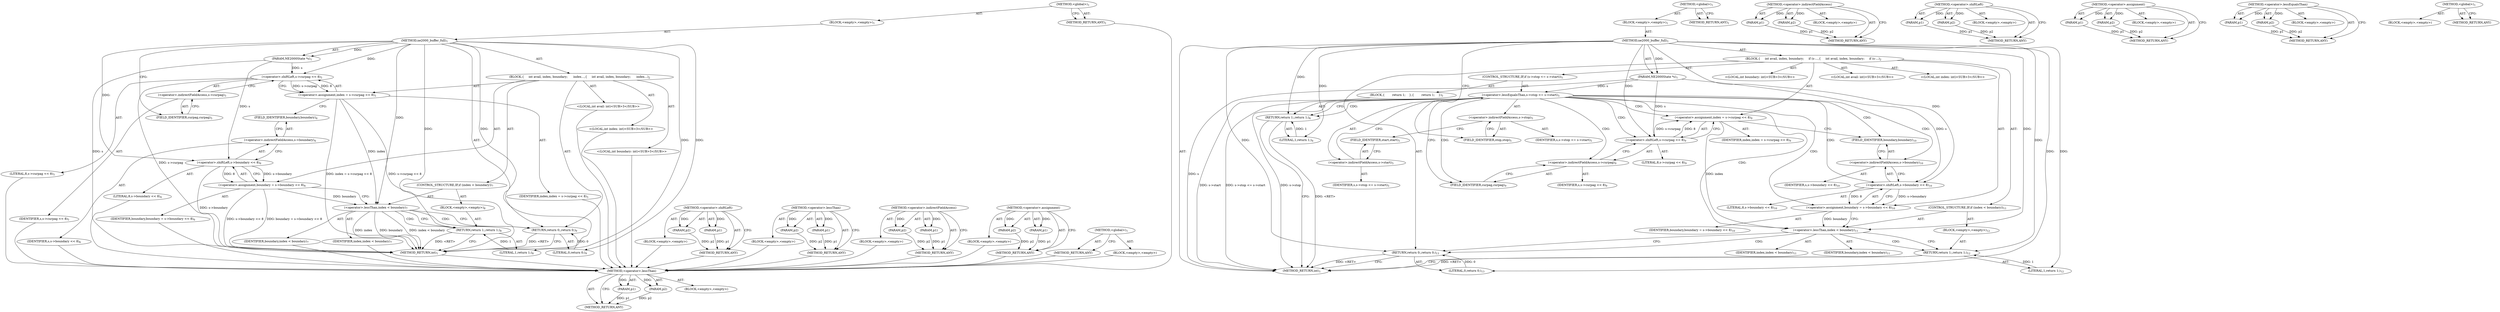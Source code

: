 digraph "&lt;global&gt;" {
vulnerable_6 [label=<(METHOD,&lt;global&gt;)<SUB>1</SUB>>];
vulnerable_7 [label=<(BLOCK,&lt;empty&gt;,&lt;empty&gt;)<SUB>1</SUB>>];
vulnerable_8 [label=<(METHOD,ne2000_buffer_full)<SUB>1</SUB>>];
vulnerable_9 [label=<(PARAM,NE2000State *s)<SUB>1</SUB>>];
vulnerable_10 [label=<(BLOCK,{
     int avail, index, boundary;
 
     index...,{
     int avail, index, boundary;
 
     index...)<SUB>2</SUB>>];
vulnerable_11 [label="<(LOCAL,int avail: int)<SUB>3</SUB>>"];
vulnerable_12 [label="<(LOCAL,int index: int)<SUB>3</SUB>>"];
vulnerable_13 [label="<(LOCAL,int boundary: int)<SUB>3</SUB>>"];
vulnerable_14 [label=<(&lt;operator&gt;.assignment,index = s-&gt;curpag &lt;&lt; 8)<SUB>5</SUB>>];
vulnerable_15 [label=<(IDENTIFIER,index,index = s-&gt;curpag &lt;&lt; 8)<SUB>5</SUB>>];
vulnerable_16 [label=<(&lt;operator&gt;.shiftLeft,s-&gt;curpag &lt;&lt; 8)<SUB>5</SUB>>];
vulnerable_17 [label=<(&lt;operator&gt;.indirectFieldAccess,s-&gt;curpag)<SUB>5</SUB>>];
vulnerable_18 [label=<(IDENTIFIER,s,s-&gt;curpag &lt;&lt; 8)<SUB>5</SUB>>];
vulnerable_19 [label=<(FIELD_IDENTIFIER,curpag,curpag)<SUB>5</SUB>>];
vulnerable_20 [label=<(LITERAL,8,s-&gt;curpag &lt;&lt; 8)<SUB>5</SUB>>];
vulnerable_21 [label=<(&lt;operator&gt;.assignment,boundary = s-&gt;boundary &lt;&lt; 8)<SUB>6</SUB>>];
vulnerable_22 [label=<(IDENTIFIER,boundary,boundary = s-&gt;boundary &lt;&lt; 8)<SUB>6</SUB>>];
vulnerable_23 [label=<(&lt;operator&gt;.shiftLeft,s-&gt;boundary &lt;&lt; 8)<SUB>6</SUB>>];
vulnerable_24 [label=<(&lt;operator&gt;.indirectFieldAccess,s-&gt;boundary)<SUB>6</SUB>>];
vulnerable_25 [label=<(IDENTIFIER,s,s-&gt;boundary &lt;&lt; 8)<SUB>6</SUB>>];
vulnerable_26 [label=<(FIELD_IDENTIFIER,boundary,boundary)<SUB>6</SUB>>];
vulnerable_27 [label=<(LITERAL,8,s-&gt;boundary &lt;&lt; 8)<SUB>6</SUB>>];
vulnerable_28 [label=<(CONTROL_STRUCTURE,IF,if (index &lt; boundary))<SUB>7</SUB>>];
vulnerable_29 [label=<(&lt;operator&gt;.lessThan,index &lt; boundary)<SUB>7</SUB>>];
vulnerable_30 [label=<(IDENTIFIER,index,index &lt; boundary)<SUB>7</SUB>>];
vulnerable_31 [label=<(IDENTIFIER,boundary,index &lt; boundary)<SUB>7</SUB>>];
vulnerable_32 [label=<(BLOCK,&lt;empty&gt;,&lt;empty&gt;)<SUB>8</SUB>>];
vulnerable_33 [label=<(RETURN,return 1;,return 1;)<SUB>8</SUB>>];
vulnerable_34 [label=<(LITERAL,1,return 1;)<SUB>8</SUB>>];
vulnerable_35 [label=<(RETURN,return 0;,return 0;)<SUB>9</SUB>>];
vulnerable_36 [label=<(LITERAL,0,return 0;)<SUB>9</SUB>>];
vulnerable_37 [label=<(METHOD_RETURN,int)<SUB>1</SUB>>];
vulnerable_39 [label=<(METHOD_RETURN,ANY)<SUB>1</SUB>>];
vulnerable_61 [label=<(METHOD,&lt;operator&gt;.shiftLeft)>];
vulnerable_62 [label=<(PARAM,p1)>];
vulnerable_63 [label=<(PARAM,p2)>];
vulnerable_64 [label=<(BLOCK,&lt;empty&gt;,&lt;empty&gt;)>];
vulnerable_65 [label=<(METHOD_RETURN,ANY)>];
vulnerable_71 [label=<(METHOD,&lt;operator&gt;.lessThan)>];
vulnerable_72 [label=<(PARAM,p1)>];
vulnerable_73 [label=<(PARAM,p2)>];
vulnerable_74 [label=<(BLOCK,&lt;empty&gt;,&lt;empty&gt;)>];
vulnerable_75 [label=<(METHOD_RETURN,ANY)>];
vulnerable_66 [label=<(METHOD,&lt;operator&gt;.indirectFieldAccess)>];
vulnerable_67 [label=<(PARAM,p1)>];
vulnerable_68 [label=<(PARAM,p2)>];
vulnerable_69 [label=<(BLOCK,&lt;empty&gt;,&lt;empty&gt;)>];
vulnerable_70 [label=<(METHOD_RETURN,ANY)>];
vulnerable_56 [label=<(METHOD,&lt;operator&gt;.assignment)>];
vulnerable_57 [label=<(PARAM,p1)>];
vulnerable_58 [label=<(PARAM,p2)>];
vulnerable_59 [label=<(BLOCK,&lt;empty&gt;,&lt;empty&gt;)>];
vulnerable_60 [label=<(METHOD_RETURN,ANY)>];
vulnerable_50 [label=<(METHOD,&lt;global&gt;)<SUB>1</SUB>>];
vulnerable_51 [label=<(BLOCK,&lt;empty&gt;,&lt;empty&gt;)>];
vulnerable_52 [label=<(METHOD_RETURN,ANY)>];
fixed_87 [label=<(METHOD,&lt;operator&gt;.lessThan)>];
fixed_88 [label=<(PARAM,p1)>];
fixed_89 [label=<(PARAM,p2)>];
fixed_90 [label=<(BLOCK,&lt;empty&gt;,&lt;empty&gt;)>];
fixed_91 [label=<(METHOD_RETURN,ANY)>];
fixed_6 [label=<(METHOD,&lt;global&gt;)<SUB>1</SUB>>];
fixed_7 [label=<(BLOCK,&lt;empty&gt;,&lt;empty&gt;)<SUB>1</SUB>>];
fixed_8 [label=<(METHOD,ne2000_buffer_full)<SUB>1</SUB>>];
fixed_9 [label=<(PARAM,NE2000State *s)<SUB>1</SUB>>];
fixed_10 [label=<(BLOCK,{
     int avail, index, boundary;
 
    if (s-...,{
     int avail, index, boundary;
 
    if (s-...)<SUB>2</SUB>>];
fixed_11 [label="<(LOCAL,int avail: int)<SUB>3</SUB>>"];
fixed_12 [label="<(LOCAL,int index: int)<SUB>3</SUB>>"];
fixed_13 [label="<(LOCAL,int boundary: int)<SUB>3</SUB>>"];
fixed_14 [label=<(CONTROL_STRUCTURE,IF,if (s-&gt;stop &lt;= s-&gt;start))<SUB>5</SUB>>];
fixed_15 [label=<(&lt;operator&gt;.lessEqualsThan,s-&gt;stop &lt;= s-&gt;start)<SUB>5</SUB>>];
fixed_16 [label=<(&lt;operator&gt;.indirectFieldAccess,s-&gt;stop)<SUB>5</SUB>>];
fixed_17 [label=<(IDENTIFIER,s,s-&gt;stop &lt;= s-&gt;start)<SUB>5</SUB>>];
fixed_18 [label=<(FIELD_IDENTIFIER,stop,stop)<SUB>5</SUB>>];
fixed_19 [label=<(&lt;operator&gt;.indirectFieldAccess,s-&gt;start)<SUB>5</SUB>>];
fixed_20 [label=<(IDENTIFIER,s,s-&gt;stop &lt;= s-&gt;start)<SUB>5</SUB>>];
fixed_21 [label=<(FIELD_IDENTIFIER,start,start)<SUB>5</SUB>>];
fixed_22 [label=<(BLOCK,{
        return 1;
    },{
        return 1;
    })<SUB>5</SUB>>];
fixed_23 [label=<(RETURN,return 1;,return 1;)<SUB>6</SUB>>];
fixed_24 [label=<(LITERAL,1,return 1;)<SUB>6</SUB>>];
fixed_25 [label=<(&lt;operator&gt;.assignment,index = s-&gt;curpag &lt;&lt; 8)<SUB>9</SUB>>];
fixed_26 [label=<(IDENTIFIER,index,index = s-&gt;curpag &lt;&lt; 8)<SUB>9</SUB>>];
fixed_27 [label=<(&lt;operator&gt;.shiftLeft,s-&gt;curpag &lt;&lt; 8)<SUB>9</SUB>>];
fixed_28 [label=<(&lt;operator&gt;.indirectFieldAccess,s-&gt;curpag)<SUB>9</SUB>>];
fixed_29 [label=<(IDENTIFIER,s,s-&gt;curpag &lt;&lt; 8)<SUB>9</SUB>>];
fixed_30 [label=<(FIELD_IDENTIFIER,curpag,curpag)<SUB>9</SUB>>];
fixed_31 [label=<(LITERAL,8,s-&gt;curpag &lt;&lt; 8)<SUB>9</SUB>>];
fixed_32 [label=<(&lt;operator&gt;.assignment,boundary = s-&gt;boundary &lt;&lt; 8)<SUB>10</SUB>>];
fixed_33 [label=<(IDENTIFIER,boundary,boundary = s-&gt;boundary &lt;&lt; 8)<SUB>10</SUB>>];
fixed_34 [label=<(&lt;operator&gt;.shiftLeft,s-&gt;boundary &lt;&lt; 8)<SUB>10</SUB>>];
fixed_35 [label=<(&lt;operator&gt;.indirectFieldAccess,s-&gt;boundary)<SUB>10</SUB>>];
fixed_36 [label=<(IDENTIFIER,s,s-&gt;boundary &lt;&lt; 8)<SUB>10</SUB>>];
fixed_37 [label=<(FIELD_IDENTIFIER,boundary,boundary)<SUB>10</SUB>>];
fixed_38 [label=<(LITERAL,8,s-&gt;boundary &lt;&lt; 8)<SUB>10</SUB>>];
fixed_39 [label=<(CONTROL_STRUCTURE,IF,if (index &lt; boundary))<SUB>11</SUB>>];
fixed_40 [label=<(&lt;operator&gt;.lessThan,index &lt; boundary)<SUB>11</SUB>>];
fixed_41 [label=<(IDENTIFIER,index,index &lt; boundary)<SUB>11</SUB>>];
fixed_42 [label=<(IDENTIFIER,boundary,index &lt; boundary)<SUB>11</SUB>>];
fixed_43 [label=<(BLOCK,&lt;empty&gt;,&lt;empty&gt;)<SUB>12</SUB>>];
fixed_44 [label=<(RETURN,return 1;,return 1;)<SUB>12</SUB>>];
fixed_45 [label=<(LITERAL,1,return 1;)<SUB>12</SUB>>];
fixed_46 [label=<(RETURN,return 0;,return 0;)<SUB>13</SUB>>];
fixed_47 [label=<(LITERAL,0,return 0;)<SUB>13</SUB>>];
fixed_48 [label=<(METHOD_RETURN,int)<SUB>1</SUB>>];
fixed_50 [label=<(METHOD_RETURN,ANY)<SUB>1</SUB>>];
fixed_72 [label=<(METHOD,&lt;operator&gt;.indirectFieldAccess)>];
fixed_73 [label=<(PARAM,p1)>];
fixed_74 [label=<(PARAM,p2)>];
fixed_75 [label=<(BLOCK,&lt;empty&gt;,&lt;empty&gt;)>];
fixed_76 [label=<(METHOD_RETURN,ANY)>];
fixed_82 [label=<(METHOD,&lt;operator&gt;.shiftLeft)>];
fixed_83 [label=<(PARAM,p1)>];
fixed_84 [label=<(PARAM,p2)>];
fixed_85 [label=<(BLOCK,&lt;empty&gt;,&lt;empty&gt;)>];
fixed_86 [label=<(METHOD_RETURN,ANY)>];
fixed_77 [label=<(METHOD,&lt;operator&gt;.assignment)>];
fixed_78 [label=<(PARAM,p1)>];
fixed_79 [label=<(PARAM,p2)>];
fixed_80 [label=<(BLOCK,&lt;empty&gt;,&lt;empty&gt;)>];
fixed_81 [label=<(METHOD_RETURN,ANY)>];
fixed_67 [label=<(METHOD,&lt;operator&gt;.lessEqualsThan)>];
fixed_68 [label=<(PARAM,p1)>];
fixed_69 [label=<(PARAM,p2)>];
fixed_70 [label=<(BLOCK,&lt;empty&gt;,&lt;empty&gt;)>];
fixed_71 [label=<(METHOD_RETURN,ANY)>];
fixed_61 [label=<(METHOD,&lt;global&gt;)<SUB>1</SUB>>];
fixed_62 [label=<(BLOCK,&lt;empty&gt;,&lt;empty&gt;)>];
fixed_63 [label=<(METHOD_RETURN,ANY)>];
vulnerable_6 -> vulnerable_7  [key=0, label="AST: "];
vulnerable_6 -> vulnerable_39  [key=0, label="AST: "];
vulnerable_6 -> vulnerable_39  [key=1, label="CFG: "];
vulnerable_7 -> vulnerable_8  [key=0, label="AST: "];
vulnerable_8 -> vulnerable_9  [key=0, label="AST: "];
vulnerable_8 -> vulnerable_9  [key=1, label="DDG: "];
vulnerable_8 -> vulnerable_10  [key=0, label="AST: "];
vulnerable_8 -> vulnerable_37  [key=0, label="AST: "];
vulnerable_8 -> vulnerable_19  [key=0, label="CFG: "];
vulnerable_8 -> vulnerable_35  [key=0, label="DDG: "];
vulnerable_8 -> vulnerable_36  [key=0, label="DDG: "];
vulnerable_8 -> vulnerable_16  [key=0, label="DDG: "];
vulnerable_8 -> vulnerable_23  [key=0, label="DDG: "];
vulnerable_8 -> vulnerable_29  [key=0, label="DDG: "];
vulnerable_8 -> vulnerable_33  [key=0, label="DDG: "];
vulnerable_8 -> vulnerable_34  [key=0, label="DDG: "];
vulnerable_9 -> vulnerable_37  [key=0, label="DDG: s"];
vulnerable_9 -> vulnerable_16  [key=0, label="DDG: s"];
vulnerable_9 -> vulnerable_23  [key=0, label="DDG: s"];
vulnerable_10 -> vulnerable_11  [key=0, label="AST: "];
vulnerable_10 -> vulnerable_12  [key=0, label="AST: "];
vulnerable_10 -> vulnerable_13  [key=0, label="AST: "];
vulnerable_10 -> vulnerable_14  [key=0, label="AST: "];
vulnerable_10 -> vulnerable_21  [key=0, label="AST: "];
vulnerable_10 -> vulnerable_28  [key=0, label="AST: "];
vulnerable_10 -> vulnerable_35  [key=0, label="AST: "];
vulnerable_11 -> fixed_87  [key=0];
vulnerable_12 -> fixed_87  [key=0];
vulnerable_13 -> fixed_87  [key=0];
vulnerable_14 -> vulnerable_15  [key=0, label="AST: "];
vulnerable_14 -> vulnerable_16  [key=0, label="AST: "];
vulnerable_14 -> vulnerable_26  [key=0, label="CFG: "];
vulnerable_14 -> vulnerable_37  [key=0, label="DDG: s-&gt;curpag &lt;&lt; 8"];
vulnerable_14 -> vulnerable_37  [key=1, label="DDG: index = s-&gt;curpag &lt;&lt; 8"];
vulnerable_14 -> vulnerable_29  [key=0, label="DDG: index"];
vulnerable_15 -> fixed_87  [key=0];
vulnerable_16 -> vulnerable_17  [key=0, label="AST: "];
vulnerable_16 -> vulnerable_20  [key=0, label="AST: "];
vulnerable_16 -> vulnerable_14  [key=0, label="CFG: "];
vulnerable_16 -> vulnerable_14  [key=1, label="DDG: s-&gt;curpag"];
vulnerable_16 -> vulnerable_14  [key=2, label="DDG: 8"];
vulnerable_16 -> vulnerable_37  [key=0, label="DDG: s-&gt;curpag"];
vulnerable_17 -> vulnerable_18  [key=0, label="AST: "];
vulnerable_17 -> vulnerable_19  [key=0, label="AST: "];
vulnerable_17 -> vulnerable_16  [key=0, label="CFG: "];
vulnerable_18 -> fixed_87  [key=0];
vulnerable_19 -> vulnerable_17  [key=0, label="CFG: "];
vulnerable_20 -> fixed_87  [key=0];
vulnerable_21 -> vulnerable_22  [key=0, label="AST: "];
vulnerable_21 -> vulnerable_23  [key=0, label="AST: "];
vulnerable_21 -> vulnerable_29  [key=0, label="CFG: "];
vulnerable_21 -> vulnerable_29  [key=1, label="DDG: boundary"];
vulnerable_21 -> vulnerable_37  [key=0, label="DDG: s-&gt;boundary &lt;&lt; 8"];
vulnerable_21 -> vulnerable_37  [key=1, label="DDG: boundary = s-&gt;boundary &lt;&lt; 8"];
vulnerable_22 -> fixed_87  [key=0];
vulnerable_23 -> vulnerable_24  [key=0, label="AST: "];
vulnerable_23 -> vulnerable_27  [key=0, label="AST: "];
vulnerable_23 -> vulnerable_21  [key=0, label="CFG: "];
vulnerable_23 -> vulnerable_21  [key=1, label="DDG: s-&gt;boundary"];
vulnerable_23 -> vulnerable_21  [key=2, label="DDG: 8"];
vulnerable_23 -> vulnerable_37  [key=0, label="DDG: s-&gt;boundary"];
vulnerable_24 -> vulnerable_25  [key=0, label="AST: "];
vulnerable_24 -> vulnerable_26  [key=0, label="AST: "];
vulnerable_24 -> vulnerable_23  [key=0, label="CFG: "];
vulnerable_25 -> fixed_87  [key=0];
vulnerable_26 -> vulnerable_24  [key=0, label="CFG: "];
vulnerable_27 -> fixed_87  [key=0];
vulnerable_28 -> vulnerable_29  [key=0, label="AST: "];
vulnerable_28 -> vulnerable_32  [key=0, label="AST: "];
vulnerable_29 -> vulnerable_30  [key=0, label="AST: "];
vulnerable_29 -> vulnerable_31  [key=0, label="AST: "];
vulnerable_29 -> vulnerable_33  [key=0, label="CFG: "];
vulnerable_29 -> vulnerable_33  [key=1, label="CDG: "];
vulnerable_29 -> vulnerable_35  [key=0, label="CFG: "];
vulnerable_29 -> vulnerable_35  [key=1, label="CDG: "];
vulnerable_29 -> vulnerable_37  [key=0, label="DDG: index"];
vulnerable_29 -> vulnerable_37  [key=1, label="DDG: boundary"];
vulnerable_29 -> vulnerable_37  [key=2, label="DDG: index &lt; boundary"];
vulnerable_30 -> fixed_87  [key=0];
vulnerable_31 -> fixed_87  [key=0];
vulnerable_32 -> vulnerable_33  [key=0, label="AST: "];
vulnerable_33 -> vulnerable_34  [key=0, label="AST: "];
vulnerable_33 -> vulnerable_37  [key=0, label="CFG: "];
vulnerable_33 -> vulnerable_37  [key=1, label="DDG: &lt;RET&gt;"];
vulnerable_34 -> vulnerable_33  [key=0, label="DDG: 1"];
vulnerable_35 -> vulnerable_36  [key=0, label="AST: "];
vulnerable_35 -> vulnerable_37  [key=0, label="CFG: "];
vulnerable_35 -> vulnerable_37  [key=1, label="DDG: &lt;RET&gt;"];
vulnerable_36 -> vulnerable_35  [key=0, label="DDG: 0"];
vulnerable_37 -> fixed_87  [key=0];
vulnerable_39 -> fixed_87  [key=0];
vulnerable_61 -> vulnerable_62  [key=0, label="AST: "];
vulnerable_61 -> vulnerable_62  [key=1, label="DDG: "];
vulnerable_61 -> vulnerable_64  [key=0, label="AST: "];
vulnerable_61 -> vulnerable_63  [key=0, label="AST: "];
vulnerable_61 -> vulnerable_63  [key=1, label="DDG: "];
vulnerable_61 -> vulnerable_65  [key=0, label="AST: "];
vulnerable_61 -> vulnerable_65  [key=1, label="CFG: "];
vulnerable_62 -> vulnerable_65  [key=0, label="DDG: p1"];
vulnerable_63 -> vulnerable_65  [key=0, label="DDG: p2"];
vulnerable_64 -> fixed_87  [key=0];
vulnerable_65 -> fixed_87  [key=0];
vulnerable_71 -> vulnerable_72  [key=0, label="AST: "];
vulnerable_71 -> vulnerable_72  [key=1, label="DDG: "];
vulnerable_71 -> vulnerable_74  [key=0, label="AST: "];
vulnerable_71 -> vulnerable_73  [key=0, label="AST: "];
vulnerable_71 -> vulnerable_73  [key=1, label="DDG: "];
vulnerable_71 -> vulnerable_75  [key=0, label="AST: "];
vulnerable_71 -> vulnerable_75  [key=1, label="CFG: "];
vulnerable_72 -> vulnerable_75  [key=0, label="DDG: p1"];
vulnerable_73 -> vulnerable_75  [key=0, label="DDG: p2"];
vulnerable_74 -> fixed_87  [key=0];
vulnerable_75 -> fixed_87  [key=0];
vulnerable_66 -> vulnerable_67  [key=0, label="AST: "];
vulnerable_66 -> vulnerable_67  [key=1, label="DDG: "];
vulnerable_66 -> vulnerable_69  [key=0, label="AST: "];
vulnerable_66 -> vulnerable_68  [key=0, label="AST: "];
vulnerable_66 -> vulnerable_68  [key=1, label="DDG: "];
vulnerable_66 -> vulnerable_70  [key=0, label="AST: "];
vulnerable_66 -> vulnerable_70  [key=1, label="CFG: "];
vulnerable_67 -> vulnerable_70  [key=0, label="DDG: p1"];
vulnerable_68 -> vulnerable_70  [key=0, label="DDG: p2"];
vulnerable_69 -> fixed_87  [key=0];
vulnerable_70 -> fixed_87  [key=0];
vulnerable_56 -> vulnerable_57  [key=0, label="AST: "];
vulnerable_56 -> vulnerable_57  [key=1, label="DDG: "];
vulnerable_56 -> vulnerable_59  [key=0, label="AST: "];
vulnerable_56 -> vulnerable_58  [key=0, label="AST: "];
vulnerable_56 -> vulnerable_58  [key=1, label="DDG: "];
vulnerable_56 -> vulnerable_60  [key=0, label="AST: "];
vulnerable_56 -> vulnerable_60  [key=1, label="CFG: "];
vulnerable_57 -> vulnerable_60  [key=0, label="DDG: p1"];
vulnerable_58 -> vulnerable_60  [key=0, label="DDG: p2"];
vulnerable_59 -> fixed_87  [key=0];
vulnerable_60 -> fixed_87  [key=0];
vulnerable_50 -> vulnerable_51  [key=0, label="AST: "];
vulnerable_50 -> vulnerable_52  [key=0, label="AST: "];
vulnerable_50 -> vulnerable_52  [key=1, label="CFG: "];
vulnerable_51 -> fixed_87  [key=0];
vulnerable_52 -> fixed_87  [key=0];
fixed_87 -> fixed_88  [key=0, label="AST: "];
fixed_87 -> fixed_88  [key=1, label="DDG: "];
fixed_87 -> fixed_90  [key=0, label="AST: "];
fixed_87 -> fixed_89  [key=0, label="AST: "];
fixed_87 -> fixed_89  [key=1, label="DDG: "];
fixed_87 -> fixed_91  [key=0, label="AST: "];
fixed_87 -> fixed_91  [key=1, label="CFG: "];
fixed_88 -> fixed_91  [key=0, label="DDG: p1"];
fixed_89 -> fixed_91  [key=0, label="DDG: p2"];
fixed_6 -> fixed_7  [key=0, label="AST: "];
fixed_6 -> fixed_50  [key=0, label="AST: "];
fixed_6 -> fixed_50  [key=1, label="CFG: "];
fixed_7 -> fixed_8  [key=0, label="AST: "];
fixed_8 -> fixed_9  [key=0, label="AST: "];
fixed_8 -> fixed_9  [key=1, label="DDG: "];
fixed_8 -> fixed_10  [key=0, label="AST: "];
fixed_8 -> fixed_48  [key=0, label="AST: "];
fixed_8 -> fixed_18  [key=0, label="CFG: "];
fixed_8 -> fixed_46  [key=0, label="DDG: "];
fixed_8 -> fixed_47  [key=0, label="DDG: "];
fixed_8 -> fixed_23  [key=0, label="DDG: "];
fixed_8 -> fixed_27  [key=0, label="DDG: "];
fixed_8 -> fixed_34  [key=0, label="DDG: "];
fixed_8 -> fixed_40  [key=0, label="DDG: "];
fixed_8 -> fixed_44  [key=0, label="DDG: "];
fixed_8 -> fixed_24  [key=0, label="DDG: "];
fixed_8 -> fixed_45  [key=0, label="DDG: "];
fixed_9 -> fixed_48  [key=0, label="DDG: s"];
fixed_9 -> fixed_15  [key=0, label="DDG: s"];
fixed_9 -> fixed_27  [key=0, label="DDG: s"];
fixed_9 -> fixed_34  [key=0, label="DDG: s"];
fixed_10 -> fixed_11  [key=0, label="AST: "];
fixed_10 -> fixed_12  [key=0, label="AST: "];
fixed_10 -> fixed_13  [key=0, label="AST: "];
fixed_10 -> fixed_14  [key=0, label="AST: "];
fixed_10 -> fixed_25  [key=0, label="AST: "];
fixed_10 -> fixed_32  [key=0, label="AST: "];
fixed_10 -> fixed_39  [key=0, label="AST: "];
fixed_10 -> fixed_46  [key=0, label="AST: "];
fixed_14 -> fixed_15  [key=0, label="AST: "];
fixed_14 -> fixed_22  [key=0, label="AST: "];
fixed_15 -> fixed_16  [key=0, label="AST: "];
fixed_15 -> fixed_19  [key=0, label="AST: "];
fixed_15 -> fixed_23  [key=0, label="CFG: "];
fixed_15 -> fixed_23  [key=1, label="CDG: "];
fixed_15 -> fixed_30  [key=0, label="CFG: "];
fixed_15 -> fixed_30  [key=1, label="CDG: "];
fixed_15 -> fixed_48  [key=0, label="DDG: s-&gt;stop"];
fixed_15 -> fixed_48  [key=1, label="DDG: s-&gt;start"];
fixed_15 -> fixed_48  [key=2, label="DDG: s-&gt;stop &lt;= s-&gt;start"];
fixed_15 -> fixed_40  [key=0, label="CDG: "];
fixed_15 -> fixed_34  [key=0, label="CDG: "];
fixed_15 -> fixed_32  [key=0, label="CDG: "];
fixed_15 -> fixed_28  [key=0, label="CDG: "];
fixed_15 -> fixed_35  [key=0, label="CDG: "];
fixed_15 -> fixed_37  [key=0, label="CDG: "];
fixed_15 -> fixed_25  [key=0, label="CDG: "];
fixed_15 -> fixed_27  [key=0, label="CDG: "];
fixed_16 -> fixed_17  [key=0, label="AST: "];
fixed_16 -> fixed_18  [key=0, label="AST: "];
fixed_16 -> fixed_21  [key=0, label="CFG: "];
fixed_18 -> fixed_16  [key=0, label="CFG: "];
fixed_19 -> fixed_20  [key=0, label="AST: "];
fixed_19 -> fixed_21  [key=0, label="AST: "];
fixed_19 -> fixed_15  [key=0, label="CFG: "];
fixed_21 -> fixed_19  [key=0, label="CFG: "];
fixed_22 -> fixed_23  [key=0, label="AST: "];
fixed_23 -> fixed_24  [key=0, label="AST: "];
fixed_23 -> fixed_48  [key=0, label="CFG: "];
fixed_23 -> fixed_48  [key=1, label="DDG: &lt;RET&gt;"];
fixed_24 -> fixed_23  [key=0, label="DDG: 1"];
fixed_25 -> fixed_26  [key=0, label="AST: "];
fixed_25 -> fixed_27  [key=0, label="AST: "];
fixed_25 -> fixed_37  [key=0, label="CFG: "];
fixed_25 -> fixed_40  [key=0, label="DDG: index"];
fixed_27 -> fixed_28  [key=0, label="AST: "];
fixed_27 -> fixed_31  [key=0, label="AST: "];
fixed_27 -> fixed_25  [key=0, label="CFG: "];
fixed_27 -> fixed_25  [key=1, label="DDG: s-&gt;curpag"];
fixed_27 -> fixed_25  [key=2, label="DDG: 8"];
fixed_28 -> fixed_29  [key=0, label="AST: "];
fixed_28 -> fixed_30  [key=0, label="AST: "];
fixed_28 -> fixed_27  [key=0, label="CFG: "];
fixed_30 -> fixed_28  [key=0, label="CFG: "];
fixed_32 -> fixed_33  [key=0, label="AST: "];
fixed_32 -> fixed_34  [key=0, label="AST: "];
fixed_32 -> fixed_40  [key=0, label="CFG: "];
fixed_32 -> fixed_40  [key=1, label="DDG: boundary"];
fixed_34 -> fixed_35  [key=0, label="AST: "];
fixed_34 -> fixed_38  [key=0, label="AST: "];
fixed_34 -> fixed_32  [key=0, label="CFG: "];
fixed_34 -> fixed_32  [key=1, label="DDG: s-&gt;boundary"];
fixed_34 -> fixed_32  [key=2, label="DDG: 8"];
fixed_35 -> fixed_36  [key=0, label="AST: "];
fixed_35 -> fixed_37  [key=0, label="AST: "];
fixed_35 -> fixed_34  [key=0, label="CFG: "];
fixed_37 -> fixed_35  [key=0, label="CFG: "];
fixed_39 -> fixed_40  [key=0, label="AST: "];
fixed_39 -> fixed_43  [key=0, label="AST: "];
fixed_40 -> fixed_41  [key=0, label="AST: "];
fixed_40 -> fixed_42  [key=0, label="AST: "];
fixed_40 -> fixed_44  [key=0, label="CFG: "];
fixed_40 -> fixed_44  [key=1, label="CDG: "];
fixed_40 -> fixed_46  [key=0, label="CFG: "];
fixed_40 -> fixed_46  [key=1, label="CDG: "];
fixed_43 -> fixed_44  [key=0, label="AST: "];
fixed_44 -> fixed_45  [key=0, label="AST: "];
fixed_44 -> fixed_48  [key=0, label="CFG: "];
fixed_44 -> fixed_48  [key=1, label="DDG: &lt;RET&gt;"];
fixed_45 -> fixed_44  [key=0, label="DDG: 1"];
fixed_46 -> fixed_47  [key=0, label="AST: "];
fixed_46 -> fixed_48  [key=0, label="CFG: "];
fixed_46 -> fixed_48  [key=1, label="DDG: &lt;RET&gt;"];
fixed_47 -> fixed_46  [key=0, label="DDG: 0"];
fixed_72 -> fixed_73  [key=0, label="AST: "];
fixed_72 -> fixed_73  [key=1, label="DDG: "];
fixed_72 -> fixed_75  [key=0, label="AST: "];
fixed_72 -> fixed_74  [key=0, label="AST: "];
fixed_72 -> fixed_74  [key=1, label="DDG: "];
fixed_72 -> fixed_76  [key=0, label="AST: "];
fixed_72 -> fixed_76  [key=1, label="CFG: "];
fixed_73 -> fixed_76  [key=0, label="DDG: p1"];
fixed_74 -> fixed_76  [key=0, label="DDG: p2"];
fixed_82 -> fixed_83  [key=0, label="AST: "];
fixed_82 -> fixed_83  [key=1, label="DDG: "];
fixed_82 -> fixed_85  [key=0, label="AST: "];
fixed_82 -> fixed_84  [key=0, label="AST: "];
fixed_82 -> fixed_84  [key=1, label="DDG: "];
fixed_82 -> fixed_86  [key=0, label="AST: "];
fixed_82 -> fixed_86  [key=1, label="CFG: "];
fixed_83 -> fixed_86  [key=0, label="DDG: p1"];
fixed_84 -> fixed_86  [key=0, label="DDG: p2"];
fixed_77 -> fixed_78  [key=0, label="AST: "];
fixed_77 -> fixed_78  [key=1, label="DDG: "];
fixed_77 -> fixed_80  [key=0, label="AST: "];
fixed_77 -> fixed_79  [key=0, label="AST: "];
fixed_77 -> fixed_79  [key=1, label="DDG: "];
fixed_77 -> fixed_81  [key=0, label="AST: "];
fixed_77 -> fixed_81  [key=1, label="CFG: "];
fixed_78 -> fixed_81  [key=0, label="DDG: p1"];
fixed_79 -> fixed_81  [key=0, label="DDG: p2"];
fixed_67 -> fixed_68  [key=0, label="AST: "];
fixed_67 -> fixed_68  [key=1, label="DDG: "];
fixed_67 -> fixed_70  [key=0, label="AST: "];
fixed_67 -> fixed_69  [key=0, label="AST: "];
fixed_67 -> fixed_69  [key=1, label="DDG: "];
fixed_67 -> fixed_71  [key=0, label="AST: "];
fixed_67 -> fixed_71  [key=1, label="CFG: "];
fixed_68 -> fixed_71  [key=0, label="DDG: p1"];
fixed_69 -> fixed_71  [key=0, label="DDG: p2"];
fixed_61 -> fixed_62  [key=0, label="AST: "];
fixed_61 -> fixed_63  [key=0, label="AST: "];
fixed_61 -> fixed_63  [key=1, label="CFG: "];
}
